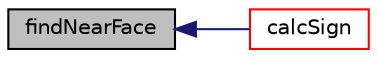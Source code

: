 digraph "findNearFace"
{
  bgcolor="transparent";
  edge [fontname="Helvetica",fontsize="10",labelfontname="Helvetica",labelfontsize="10"];
  node [fontname="Helvetica",fontsize="10",shape=record];
  rankdir="LR";
  Node1 [label="findNearFace",height=0.2,width=0.4,color="black", fillcolor="grey75", style="filled", fontcolor="black"];
  Node1 -> Node2 [dir="back",color="midnightblue",fontsize="10",style="solid",fontname="Helvetica"];
  Node2 [label="calcSign",height=0.2,width=0.4,color="red",URL="$a02293.html#a231a71df1259e17da748d03d159b4e4a",tooltip="Calculates inproduct of face normal and vector sample-face centre. "];
}
